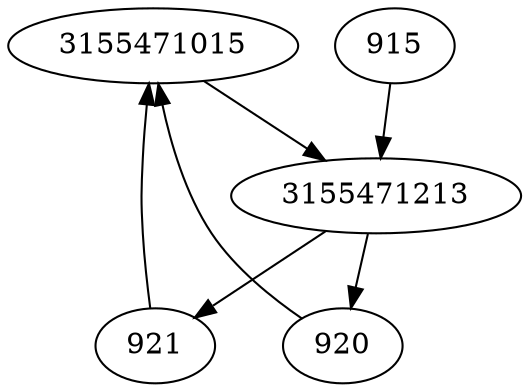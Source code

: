 strict digraph  {
3155471015;
3155471213;
915;
920;
921;
3155471015 -> 3155471213;
3155471213 -> 920;
3155471213 -> 921;
915 -> 3155471213;
920 -> 3155471015;
921 -> 3155471015;
}
